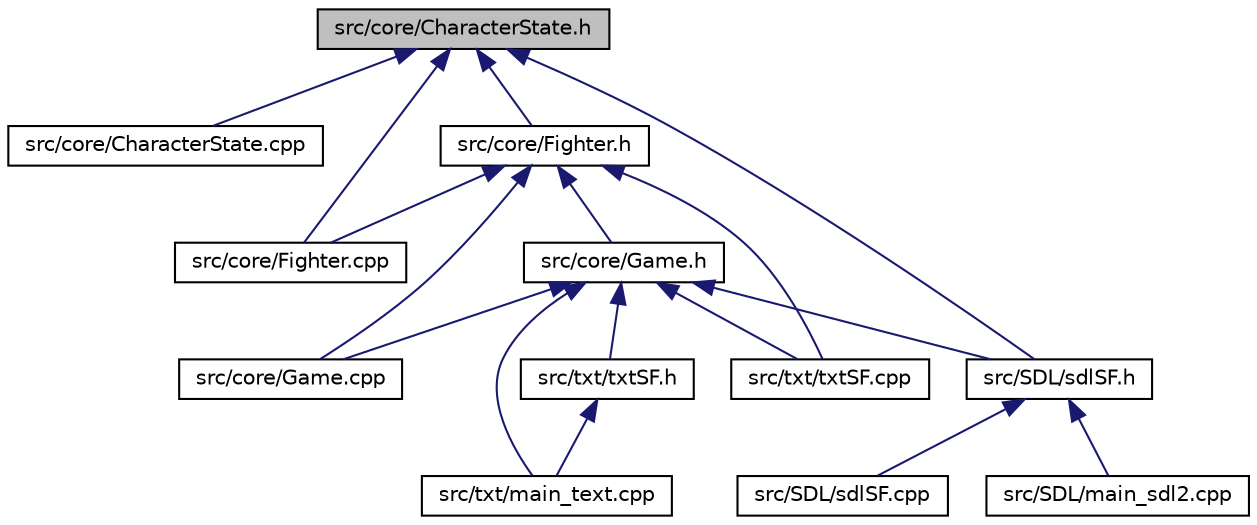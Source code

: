 digraph "src/core/CharacterState.h"
{
 // LATEX_PDF_SIZE
  edge [fontname="Helvetica",fontsize="10",labelfontname="Helvetica",labelfontsize="10"];
  node [fontname="Helvetica",fontsize="10",shape=record];
  Node1 [label="src/core/CharacterState.h",height=0.2,width=0.4,color="black", fillcolor="grey75", style="filled", fontcolor="black",tooltip=" "];
  Node1 -> Node2 [dir="back",color="midnightblue",fontsize="10",style="solid"];
  Node2 [label="src/core/CharacterState.cpp",height=0.2,width=0.4,color="black", fillcolor="white", style="filled",URL="$CharacterState_8cpp.html",tooltip="Module qui gère l'état du personnage."];
  Node1 -> Node3 [dir="back",color="midnightblue",fontsize="10",style="solid"];
  Node3 [label="src/core/Fighter.cpp",height=0.2,width=0.4,color="black", fillcolor="white", style="filled",URL="$Fighter_8cpp.html",tooltip=" "];
  Node1 -> Node4 [dir="back",color="midnightblue",fontsize="10",style="solid"];
  Node4 [label="src/core/Fighter.h",height=0.2,width=0.4,color="black", fillcolor="white", style="filled",URL="$Fighter_8h.html",tooltip="Module qui gère un personnage."];
  Node4 -> Node3 [dir="back",color="midnightblue",fontsize="10",style="solid"];
  Node4 -> Node5 [dir="back",color="midnightblue",fontsize="10",style="solid"];
  Node5 [label="src/core/Game.cpp",height=0.2,width=0.4,color="black", fillcolor="white", style="filled",URL="$Game_8cpp.html",tooltip=" "];
  Node4 -> Node6 [dir="back",color="midnightblue",fontsize="10",style="solid"];
  Node6 [label="src/core/Game.h",height=0.2,width=0.4,color="black", fillcolor="white", style="filled",URL="$Game_8h.html",tooltip="Module qui gère le jeu LIF-FIGHTER."];
  Node6 -> Node5 [dir="back",color="midnightblue",fontsize="10",style="solid"];
  Node6 -> Node7 [dir="back",color="midnightblue",fontsize="10",style="solid"];
  Node7 [label="src/SDL/sdlSF.h",height=0.2,width=0.4,color="black", fillcolor="white", style="filled",URL="$sdlSF_8h.html",tooltip="Module qui gère la classe SDL et la boucle de jeu."];
  Node7 -> Node8 [dir="back",color="midnightblue",fontsize="10",style="solid"];
  Node8 [label="src/SDL/main_sdl2.cpp",height=0.2,width=0.4,color="black", fillcolor="white", style="filled",URL="$main__sdl2_8cpp.html",tooltip=" "];
  Node7 -> Node9 [dir="back",color="midnightblue",fontsize="10",style="solid"];
  Node9 [label="src/SDL/sdlSF.cpp",height=0.2,width=0.4,color="black", fillcolor="white", style="filled",URL="$sdlSF_8cpp.html",tooltip=" "];
  Node6 -> Node10 [dir="back",color="midnightblue",fontsize="10",style="solid"];
  Node10 [label="src/txt/main_text.cpp",height=0.2,width=0.4,color="black", fillcolor="white", style="filled",URL="$main__text_8cpp.html",tooltip=" "];
  Node6 -> Node11 [dir="back",color="midnightblue",fontsize="10",style="solid"];
  Node11 [label="src/txt/txtSF.cpp",height=0.2,width=0.4,color="black", fillcolor="white", style="filled",URL="$txtSF_8cpp.html",tooltip=" "];
  Node6 -> Node12 [dir="back",color="midnightblue",fontsize="10",style="solid"];
  Node12 [label="src/txt/txtSF.h",height=0.2,width=0.4,color="black", fillcolor="white", style="filled",URL="$txtSF_8h.html",tooltip=" "];
  Node12 -> Node10 [dir="back",color="midnightblue",fontsize="10",style="solid"];
  Node4 -> Node11 [dir="back",color="midnightblue",fontsize="10",style="solid"];
  Node1 -> Node7 [dir="back",color="midnightblue",fontsize="10",style="solid"];
}
